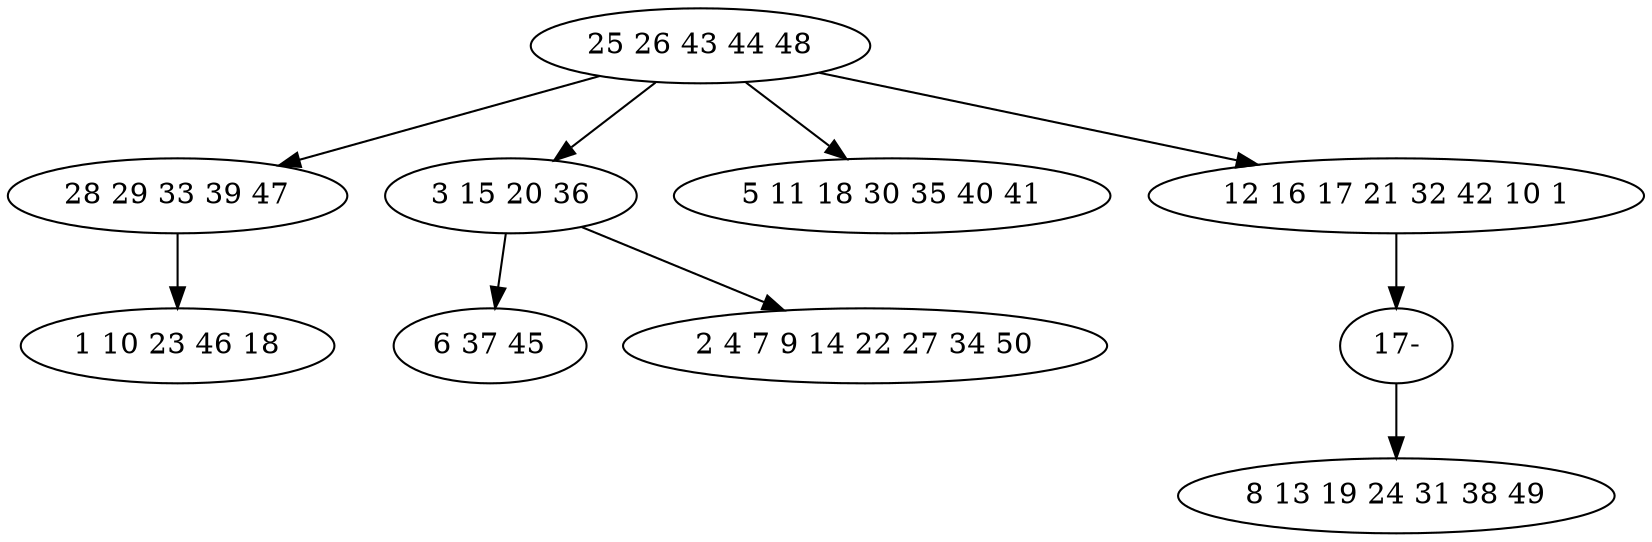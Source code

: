 digraph true_tree {
	"0" -> "1"
	"0" -> "2"
	"2" -> "3"
	"0" -> "4"
	"0" -> "5"
	"2" -> "6"
	"5" -> "9"
	"1" -> "8"
	"9" -> "7"
	"0" [label="25 26 43 44 48"];
	"1" [label="28 29 33 39 47"];
	"2" [label="3 15 20 36"];
	"3" [label="6 37 45"];
	"4" [label="5 11 18 30 35 40 41"];
	"5" [label="12 16 17 21 32 42 10 1"];
	"6" [label="2 4 7 9 14 22 27 34 50"];
	"7" [label="8 13 19 24 31 38 49"];
	"8" [label="1 10 23 46 18"];
	"9" [label="17-"];
}
